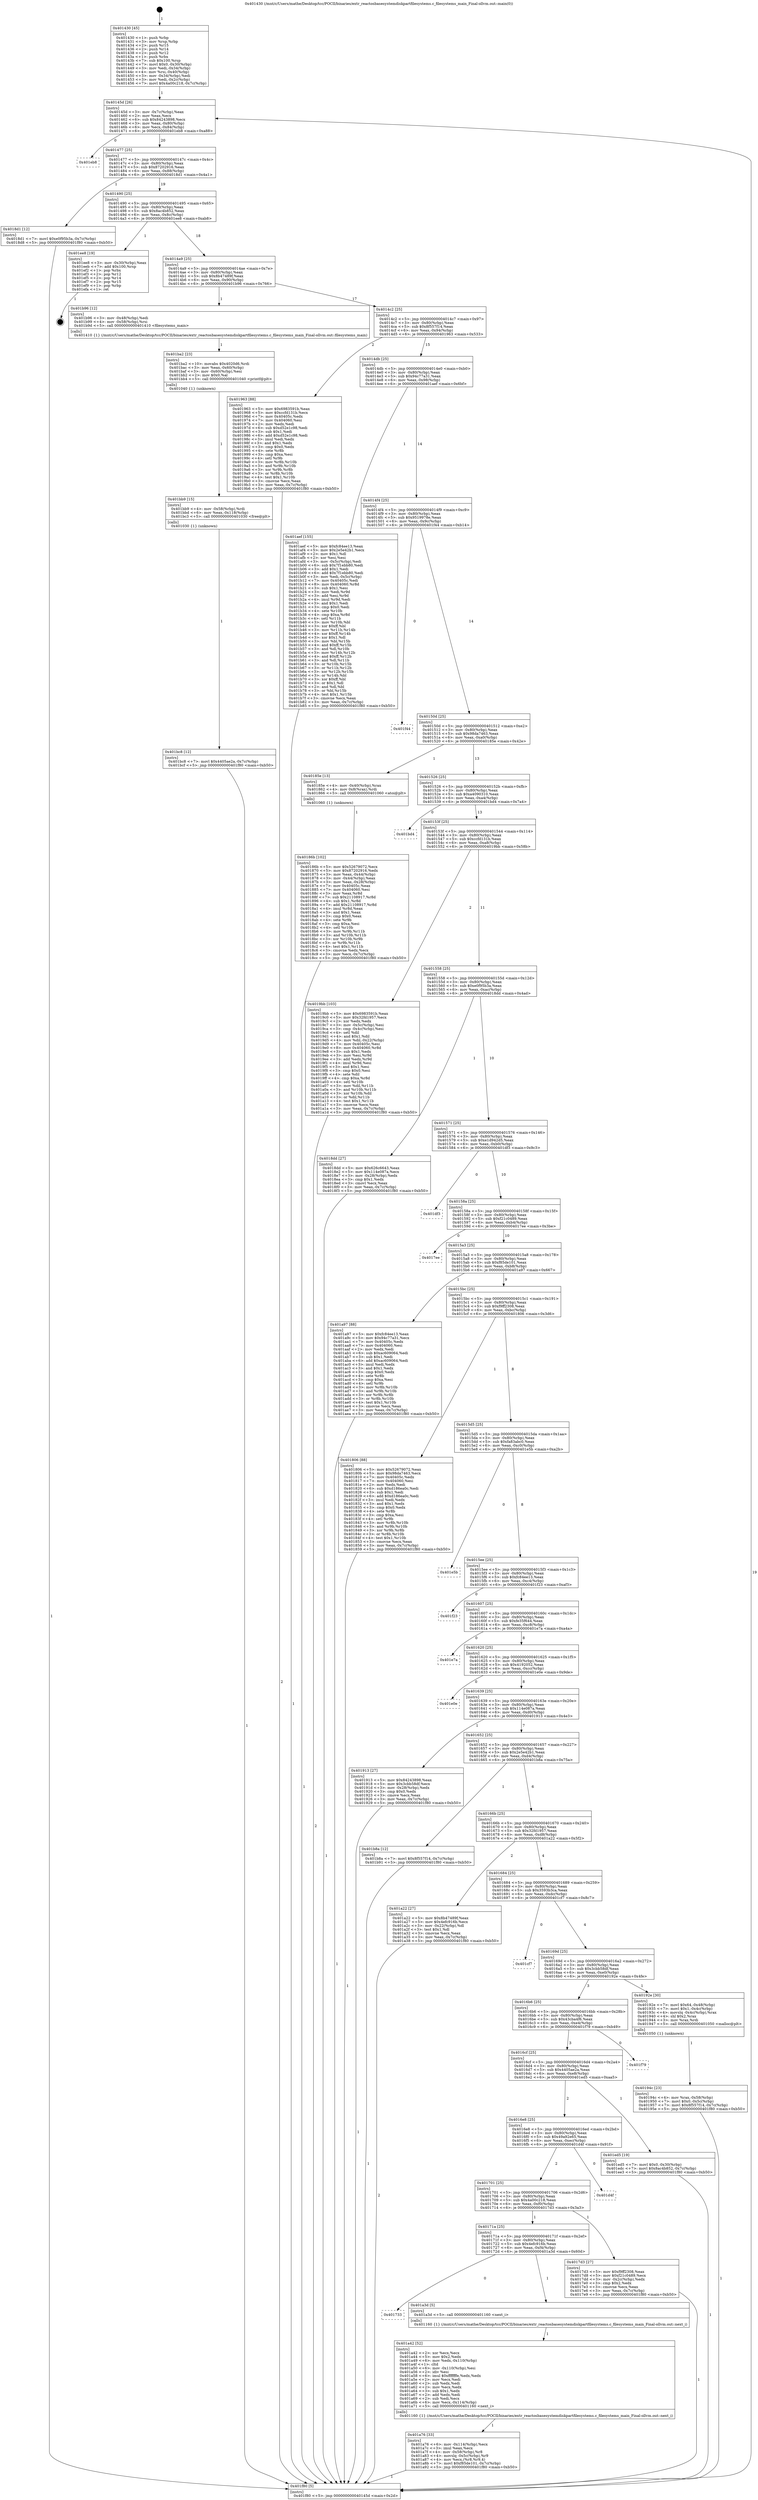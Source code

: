 digraph "0x401430" {
  label = "0x401430 (/mnt/c/Users/mathe/Desktop/tcc/POCII/binaries/extr_reactosbasesystemdiskpartfilesystems.c_filesystems_main_Final-ollvm.out::main(0))"
  labelloc = "t"
  node[shape=record]

  Entry [label="",width=0.3,height=0.3,shape=circle,fillcolor=black,style=filled]
  "0x40145d" [label="{
     0x40145d [26]\l
     | [instrs]\l
     &nbsp;&nbsp;0x40145d \<+3\>: mov -0x7c(%rbp),%eax\l
     &nbsp;&nbsp;0x401460 \<+2\>: mov %eax,%ecx\l
     &nbsp;&nbsp;0x401462 \<+6\>: sub $0x84243898,%ecx\l
     &nbsp;&nbsp;0x401468 \<+3\>: mov %eax,-0x80(%rbp)\l
     &nbsp;&nbsp;0x40146b \<+6\>: mov %ecx,-0x84(%rbp)\l
     &nbsp;&nbsp;0x401471 \<+6\>: je 0000000000401eb8 \<main+0xa88\>\l
  }"]
  "0x401eb8" [label="{
     0x401eb8\l
  }", style=dashed]
  "0x401477" [label="{
     0x401477 [25]\l
     | [instrs]\l
     &nbsp;&nbsp;0x401477 \<+5\>: jmp 000000000040147c \<main+0x4c\>\l
     &nbsp;&nbsp;0x40147c \<+3\>: mov -0x80(%rbp),%eax\l
     &nbsp;&nbsp;0x40147f \<+5\>: sub $0x87202916,%eax\l
     &nbsp;&nbsp;0x401484 \<+6\>: mov %eax,-0x88(%rbp)\l
     &nbsp;&nbsp;0x40148a \<+6\>: je 00000000004018d1 \<main+0x4a1\>\l
  }"]
  Exit [label="",width=0.3,height=0.3,shape=circle,fillcolor=black,style=filled,peripheries=2]
  "0x4018d1" [label="{
     0x4018d1 [12]\l
     | [instrs]\l
     &nbsp;&nbsp;0x4018d1 \<+7\>: movl $0xe0f95b3a,-0x7c(%rbp)\l
     &nbsp;&nbsp;0x4018d8 \<+5\>: jmp 0000000000401f80 \<main+0xb50\>\l
  }"]
  "0x401490" [label="{
     0x401490 [25]\l
     | [instrs]\l
     &nbsp;&nbsp;0x401490 \<+5\>: jmp 0000000000401495 \<main+0x65\>\l
     &nbsp;&nbsp;0x401495 \<+3\>: mov -0x80(%rbp),%eax\l
     &nbsp;&nbsp;0x401498 \<+5\>: sub $0x8ac4b852,%eax\l
     &nbsp;&nbsp;0x40149d \<+6\>: mov %eax,-0x8c(%rbp)\l
     &nbsp;&nbsp;0x4014a3 \<+6\>: je 0000000000401ee8 \<main+0xab8\>\l
  }"]
  "0x401bc8" [label="{
     0x401bc8 [12]\l
     | [instrs]\l
     &nbsp;&nbsp;0x401bc8 \<+7\>: movl $0x4405ae2a,-0x7c(%rbp)\l
     &nbsp;&nbsp;0x401bcf \<+5\>: jmp 0000000000401f80 \<main+0xb50\>\l
  }"]
  "0x401ee8" [label="{
     0x401ee8 [19]\l
     | [instrs]\l
     &nbsp;&nbsp;0x401ee8 \<+3\>: mov -0x30(%rbp),%eax\l
     &nbsp;&nbsp;0x401eeb \<+7\>: add $0x100,%rsp\l
     &nbsp;&nbsp;0x401ef2 \<+1\>: pop %rbx\l
     &nbsp;&nbsp;0x401ef3 \<+2\>: pop %r12\l
     &nbsp;&nbsp;0x401ef5 \<+2\>: pop %r14\l
     &nbsp;&nbsp;0x401ef7 \<+2\>: pop %r15\l
     &nbsp;&nbsp;0x401ef9 \<+1\>: pop %rbp\l
     &nbsp;&nbsp;0x401efa \<+1\>: ret\l
  }"]
  "0x4014a9" [label="{
     0x4014a9 [25]\l
     | [instrs]\l
     &nbsp;&nbsp;0x4014a9 \<+5\>: jmp 00000000004014ae \<main+0x7e\>\l
     &nbsp;&nbsp;0x4014ae \<+3\>: mov -0x80(%rbp),%eax\l
     &nbsp;&nbsp;0x4014b1 \<+5\>: sub $0x8b47489f,%eax\l
     &nbsp;&nbsp;0x4014b6 \<+6\>: mov %eax,-0x90(%rbp)\l
     &nbsp;&nbsp;0x4014bc \<+6\>: je 0000000000401b96 \<main+0x766\>\l
  }"]
  "0x401bb9" [label="{
     0x401bb9 [15]\l
     | [instrs]\l
     &nbsp;&nbsp;0x401bb9 \<+4\>: mov -0x58(%rbp),%rdi\l
     &nbsp;&nbsp;0x401bbd \<+6\>: mov %eax,-0x118(%rbp)\l
     &nbsp;&nbsp;0x401bc3 \<+5\>: call 0000000000401030 \<free@plt\>\l
     | [calls]\l
     &nbsp;&nbsp;0x401030 \{1\} (unknown)\l
  }"]
  "0x401b96" [label="{
     0x401b96 [12]\l
     | [instrs]\l
     &nbsp;&nbsp;0x401b96 \<+3\>: mov -0x48(%rbp),%edi\l
     &nbsp;&nbsp;0x401b99 \<+4\>: mov -0x58(%rbp),%rsi\l
     &nbsp;&nbsp;0x401b9d \<+5\>: call 0000000000401410 \<filesystems_main\>\l
     | [calls]\l
     &nbsp;&nbsp;0x401410 \{1\} (/mnt/c/Users/mathe/Desktop/tcc/POCII/binaries/extr_reactosbasesystemdiskpartfilesystems.c_filesystems_main_Final-ollvm.out::filesystems_main)\l
  }"]
  "0x4014c2" [label="{
     0x4014c2 [25]\l
     | [instrs]\l
     &nbsp;&nbsp;0x4014c2 \<+5\>: jmp 00000000004014c7 \<main+0x97\>\l
     &nbsp;&nbsp;0x4014c7 \<+3\>: mov -0x80(%rbp),%eax\l
     &nbsp;&nbsp;0x4014ca \<+5\>: sub $0x8f557f14,%eax\l
     &nbsp;&nbsp;0x4014cf \<+6\>: mov %eax,-0x94(%rbp)\l
     &nbsp;&nbsp;0x4014d5 \<+6\>: je 0000000000401963 \<main+0x533\>\l
  }"]
  "0x401ba2" [label="{
     0x401ba2 [23]\l
     | [instrs]\l
     &nbsp;&nbsp;0x401ba2 \<+10\>: movabs $0x4020d6,%rdi\l
     &nbsp;&nbsp;0x401bac \<+3\>: mov %eax,-0x60(%rbp)\l
     &nbsp;&nbsp;0x401baf \<+3\>: mov -0x60(%rbp),%esi\l
     &nbsp;&nbsp;0x401bb2 \<+2\>: mov $0x0,%al\l
     &nbsp;&nbsp;0x401bb4 \<+5\>: call 0000000000401040 \<printf@plt\>\l
     | [calls]\l
     &nbsp;&nbsp;0x401040 \{1\} (unknown)\l
  }"]
  "0x401963" [label="{
     0x401963 [88]\l
     | [instrs]\l
     &nbsp;&nbsp;0x401963 \<+5\>: mov $0x6983591b,%eax\l
     &nbsp;&nbsp;0x401968 \<+5\>: mov $0xccfd131b,%ecx\l
     &nbsp;&nbsp;0x40196d \<+7\>: mov 0x40405c,%edx\l
     &nbsp;&nbsp;0x401974 \<+7\>: mov 0x404060,%esi\l
     &nbsp;&nbsp;0x40197b \<+2\>: mov %edx,%edi\l
     &nbsp;&nbsp;0x40197d \<+6\>: sub $0xd52e1c98,%edi\l
     &nbsp;&nbsp;0x401983 \<+3\>: sub $0x1,%edi\l
     &nbsp;&nbsp;0x401986 \<+6\>: add $0xd52e1c98,%edi\l
     &nbsp;&nbsp;0x40198c \<+3\>: imul %edi,%edx\l
     &nbsp;&nbsp;0x40198f \<+3\>: and $0x1,%edx\l
     &nbsp;&nbsp;0x401992 \<+3\>: cmp $0x0,%edx\l
     &nbsp;&nbsp;0x401995 \<+4\>: sete %r8b\l
     &nbsp;&nbsp;0x401999 \<+3\>: cmp $0xa,%esi\l
     &nbsp;&nbsp;0x40199c \<+4\>: setl %r9b\l
     &nbsp;&nbsp;0x4019a0 \<+3\>: mov %r8b,%r10b\l
     &nbsp;&nbsp;0x4019a3 \<+3\>: and %r9b,%r10b\l
     &nbsp;&nbsp;0x4019a6 \<+3\>: xor %r9b,%r8b\l
     &nbsp;&nbsp;0x4019a9 \<+3\>: or %r8b,%r10b\l
     &nbsp;&nbsp;0x4019ac \<+4\>: test $0x1,%r10b\l
     &nbsp;&nbsp;0x4019b0 \<+3\>: cmovne %ecx,%eax\l
     &nbsp;&nbsp;0x4019b3 \<+3\>: mov %eax,-0x7c(%rbp)\l
     &nbsp;&nbsp;0x4019b6 \<+5\>: jmp 0000000000401f80 \<main+0xb50\>\l
  }"]
  "0x4014db" [label="{
     0x4014db [25]\l
     | [instrs]\l
     &nbsp;&nbsp;0x4014db \<+5\>: jmp 00000000004014e0 \<main+0xb0\>\l
     &nbsp;&nbsp;0x4014e0 \<+3\>: mov -0x80(%rbp),%eax\l
     &nbsp;&nbsp;0x4014e3 \<+5\>: sub $0x94c77a31,%eax\l
     &nbsp;&nbsp;0x4014e8 \<+6\>: mov %eax,-0x98(%rbp)\l
     &nbsp;&nbsp;0x4014ee \<+6\>: je 0000000000401aef \<main+0x6bf\>\l
  }"]
  "0x401a76" [label="{
     0x401a76 [33]\l
     | [instrs]\l
     &nbsp;&nbsp;0x401a76 \<+6\>: mov -0x114(%rbp),%ecx\l
     &nbsp;&nbsp;0x401a7c \<+3\>: imul %eax,%ecx\l
     &nbsp;&nbsp;0x401a7f \<+4\>: mov -0x58(%rbp),%r8\l
     &nbsp;&nbsp;0x401a83 \<+4\>: movslq -0x5c(%rbp),%r9\l
     &nbsp;&nbsp;0x401a87 \<+4\>: mov %ecx,(%r8,%r9,4)\l
     &nbsp;&nbsp;0x401a8b \<+7\>: movl $0xf85de101,-0x7c(%rbp)\l
     &nbsp;&nbsp;0x401a92 \<+5\>: jmp 0000000000401f80 \<main+0xb50\>\l
  }"]
  "0x401aef" [label="{
     0x401aef [155]\l
     | [instrs]\l
     &nbsp;&nbsp;0x401aef \<+5\>: mov $0xfc84ee13,%eax\l
     &nbsp;&nbsp;0x401af4 \<+5\>: mov $0x2e5e42b1,%ecx\l
     &nbsp;&nbsp;0x401af9 \<+2\>: mov $0x1,%dl\l
     &nbsp;&nbsp;0x401afb \<+2\>: xor %esi,%esi\l
     &nbsp;&nbsp;0x401afd \<+3\>: mov -0x5c(%rbp),%edi\l
     &nbsp;&nbsp;0x401b00 \<+6\>: sub $0x7f1ebb80,%edi\l
     &nbsp;&nbsp;0x401b06 \<+3\>: add $0x1,%edi\l
     &nbsp;&nbsp;0x401b09 \<+6\>: add $0x7f1ebb80,%edi\l
     &nbsp;&nbsp;0x401b0f \<+3\>: mov %edi,-0x5c(%rbp)\l
     &nbsp;&nbsp;0x401b12 \<+7\>: mov 0x40405c,%edi\l
     &nbsp;&nbsp;0x401b19 \<+8\>: mov 0x404060,%r8d\l
     &nbsp;&nbsp;0x401b21 \<+3\>: sub $0x1,%esi\l
     &nbsp;&nbsp;0x401b24 \<+3\>: mov %edi,%r9d\l
     &nbsp;&nbsp;0x401b27 \<+3\>: add %esi,%r9d\l
     &nbsp;&nbsp;0x401b2a \<+4\>: imul %r9d,%edi\l
     &nbsp;&nbsp;0x401b2e \<+3\>: and $0x1,%edi\l
     &nbsp;&nbsp;0x401b31 \<+3\>: cmp $0x0,%edi\l
     &nbsp;&nbsp;0x401b34 \<+4\>: sete %r10b\l
     &nbsp;&nbsp;0x401b38 \<+4\>: cmp $0xa,%r8d\l
     &nbsp;&nbsp;0x401b3c \<+4\>: setl %r11b\l
     &nbsp;&nbsp;0x401b40 \<+3\>: mov %r10b,%bl\l
     &nbsp;&nbsp;0x401b43 \<+3\>: xor $0xff,%bl\l
     &nbsp;&nbsp;0x401b46 \<+3\>: mov %r11b,%r14b\l
     &nbsp;&nbsp;0x401b49 \<+4\>: xor $0xff,%r14b\l
     &nbsp;&nbsp;0x401b4d \<+3\>: xor $0x1,%dl\l
     &nbsp;&nbsp;0x401b50 \<+3\>: mov %bl,%r15b\l
     &nbsp;&nbsp;0x401b53 \<+4\>: and $0xff,%r15b\l
     &nbsp;&nbsp;0x401b57 \<+3\>: and %dl,%r10b\l
     &nbsp;&nbsp;0x401b5a \<+3\>: mov %r14b,%r12b\l
     &nbsp;&nbsp;0x401b5d \<+4\>: and $0xff,%r12b\l
     &nbsp;&nbsp;0x401b61 \<+3\>: and %dl,%r11b\l
     &nbsp;&nbsp;0x401b64 \<+3\>: or %r10b,%r15b\l
     &nbsp;&nbsp;0x401b67 \<+3\>: or %r11b,%r12b\l
     &nbsp;&nbsp;0x401b6a \<+3\>: xor %r12b,%r15b\l
     &nbsp;&nbsp;0x401b6d \<+3\>: or %r14b,%bl\l
     &nbsp;&nbsp;0x401b70 \<+3\>: xor $0xff,%bl\l
     &nbsp;&nbsp;0x401b73 \<+3\>: or $0x1,%dl\l
     &nbsp;&nbsp;0x401b76 \<+2\>: and %dl,%bl\l
     &nbsp;&nbsp;0x401b78 \<+3\>: or %bl,%r15b\l
     &nbsp;&nbsp;0x401b7b \<+4\>: test $0x1,%r15b\l
     &nbsp;&nbsp;0x401b7f \<+3\>: cmovne %ecx,%eax\l
     &nbsp;&nbsp;0x401b82 \<+3\>: mov %eax,-0x7c(%rbp)\l
     &nbsp;&nbsp;0x401b85 \<+5\>: jmp 0000000000401f80 \<main+0xb50\>\l
  }"]
  "0x4014f4" [label="{
     0x4014f4 [25]\l
     | [instrs]\l
     &nbsp;&nbsp;0x4014f4 \<+5\>: jmp 00000000004014f9 \<main+0xc9\>\l
     &nbsp;&nbsp;0x4014f9 \<+3\>: mov -0x80(%rbp),%eax\l
     &nbsp;&nbsp;0x4014fc \<+5\>: sub $0x9519978e,%eax\l
     &nbsp;&nbsp;0x401501 \<+6\>: mov %eax,-0x9c(%rbp)\l
     &nbsp;&nbsp;0x401507 \<+6\>: je 0000000000401f44 \<main+0xb14\>\l
  }"]
  "0x401a42" [label="{
     0x401a42 [52]\l
     | [instrs]\l
     &nbsp;&nbsp;0x401a42 \<+2\>: xor %ecx,%ecx\l
     &nbsp;&nbsp;0x401a44 \<+5\>: mov $0x2,%edx\l
     &nbsp;&nbsp;0x401a49 \<+6\>: mov %edx,-0x110(%rbp)\l
     &nbsp;&nbsp;0x401a4f \<+1\>: cltd\l
     &nbsp;&nbsp;0x401a50 \<+6\>: mov -0x110(%rbp),%esi\l
     &nbsp;&nbsp;0x401a56 \<+2\>: idiv %esi\l
     &nbsp;&nbsp;0x401a58 \<+6\>: imul $0xfffffffe,%edx,%edx\l
     &nbsp;&nbsp;0x401a5e \<+2\>: mov %ecx,%edi\l
     &nbsp;&nbsp;0x401a60 \<+2\>: sub %edx,%edi\l
     &nbsp;&nbsp;0x401a62 \<+2\>: mov %ecx,%edx\l
     &nbsp;&nbsp;0x401a64 \<+3\>: sub $0x1,%edx\l
     &nbsp;&nbsp;0x401a67 \<+2\>: add %edx,%edi\l
     &nbsp;&nbsp;0x401a69 \<+2\>: sub %edi,%ecx\l
     &nbsp;&nbsp;0x401a6b \<+6\>: mov %ecx,-0x114(%rbp)\l
     &nbsp;&nbsp;0x401a71 \<+5\>: call 0000000000401160 \<next_i\>\l
     | [calls]\l
     &nbsp;&nbsp;0x401160 \{1\} (/mnt/c/Users/mathe/Desktop/tcc/POCII/binaries/extr_reactosbasesystemdiskpartfilesystems.c_filesystems_main_Final-ollvm.out::next_i)\l
  }"]
  "0x401f44" [label="{
     0x401f44\l
  }", style=dashed]
  "0x40150d" [label="{
     0x40150d [25]\l
     | [instrs]\l
     &nbsp;&nbsp;0x40150d \<+5\>: jmp 0000000000401512 \<main+0xe2\>\l
     &nbsp;&nbsp;0x401512 \<+3\>: mov -0x80(%rbp),%eax\l
     &nbsp;&nbsp;0x401515 \<+5\>: sub $0x98da7463,%eax\l
     &nbsp;&nbsp;0x40151a \<+6\>: mov %eax,-0xa0(%rbp)\l
     &nbsp;&nbsp;0x401520 \<+6\>: je 000000000040185e \<main+0x42e\>\l
  }"]
  "0x401733" [label="{
     0x401733\l
  }", style=dashed]
  "0x40185e" [label="{
     0x40185e [13]\l
     | [instrs]\l
     &nbsp;&nbsp;0x40185e \<+4\>: mov -0x40(%rbp),%rax\l
     &nbsp;&nbsp;0x401862 \<+4\>: mov 0x8(%rax),%rdi\l
     &nbsp;&nbsp;0x401866 \<+5\>: call 0000000000401060 \<atoi@plt\>\l
     | [calls]\l
     &nbsp;&nbsp;0x401060 \{1\} (unknown)\l
  }"]
  "0x401526" [label="{
     0x401526 [25]\l
     | [instrs]\l
     &nbsp;&nbsp;0x401526 \<+5\>: jmp 000000000040152b \<main+0xfb\>\l
     &nbsp;&nbsp;0x40152b \<+3\>: mov -0x80(%rbp),%eax\l
     &nbsp;&nbsp;0x40152e \<+5\>: sub $0xa4090310,%eax\l
     &nbsp;&nbsp;0x401533 \<+6\>: mov %eax,-0xa4(%rbp)\l
     &nbsp;&nbsp;0x401539 \<+6\>: je 0000000000401bd4 \<main+0x7a4\>\l
  }"]
  "0x401a3d" [label="{
     0x401a3d [5]\l
     | [instrs]\l
     &nbsp;&nbsp;0x401a3d \<+5\>: call 0000000000401160 \<next_i\>\l
     | [calls]\l
     &nbsp;&nbsp;0x401160 \{1\} (/mnt/c/Users/mathe/Desktop/tcc/POCII/binaries/extr_reactosbasesystemdiskpartfilesystems.c_filesystems_main_Final-ollvm.out::next_i)\l
  }"]
  "0x401bd4" [label="{
     0x401bd4\l
  }", style=dashed]
  "0x40153f" [label="{
     0x40153f [25]\l
     | [instrs]\l
     &nbsp;&nbsp;0x40153f \<+5\>: jmp 0000000000401544 \<main+0x114\>\l
     &nbsp;&nbsp;0x401544 \<+3\>: mov -0x80(%rbp),%eax\l
     &nbsp;&nbsp;0x401547 \<+5\>: sub $0xccfd131b,%eax\l
     &nbsp;&nbsp;0x40154c \<+6\>: mov %eax,-0xa8(%rbp)\l
     &nbsp;&nbsp;0x401552 \<+6\>: je 00000000004019bb \<main+0x58b\>\l
  }"]
  "0x40194c" [label="{
     0x40194c [23]\l
     | [instrs]\l
     &nbsp;&nbsp;0x40194c \<+4\>: mov %rax,-0x58(%rbp)\l
     &nbsp;&nbsp;0x401950 \<+7\>: movl $0x0,-0x5c(%rbp)\l
     &nbsp;&nbsp;0x401957 \<+7\>: movl $0x8f557f14,-0x7c(%rbp)\l
     &nbsp;&nbsp;0x40195e \<+5\>: jmp 0000000000401f80 \<main+0xb50\>\l
  }"]
  "0x4019bb" [label="{
     0x4019bb [103]\l
     | [instrs]\l
     &nbsp;&nbsp;0x4019bb \<+5\>: mov $0x6983591b,%eax\l
     &nbsp;&nbsp;0x4019c0 \<+5\>: mov $0x32fd1957,%ecx\l
     &nbsp;&nbsp;0x4019c5 \<+2\>: xor %edx,%edx\l
     &nbsp;&nbsp;0x4019c7 \<+3\>: mov -0x5c(%rbp),%esi\l
     &nbsp;&nbsp;0x4019ca \<+3\>: cmp -0x4c(%rbp),%esi\l
     &nbsp;&nbsp;0x4019cd \<+4\>: setl %dil\l
     &nbsp;&nbsp;0x4019d1 \<+4\>: and $0x1,%dil\l
     &nbsp;&nbsp;0x4019d5 \<+4\>: mov %dil,-0x22(%rbp)\l
     &nbsp;&nbsp;0x4019d9 \<+7\>: mov 0x40405c,%esi\l
     &nbsp;&nbsp;0x4019e0 \<+8\>: mov 0x404060,%r8d\l
     &nbsp;&nbsp;0x4019e8 \<+3\>: sub $0x1,%edx\l
     &nbsp;&nbsp;0x4019eb \<+3\>: mov %esi,%r9d\l
     &nbsp;&nbsp;0x4019ee \<+3\>: add %edx,%r9d\l
     &nbsp;&nbsp;0x4019f1 \<+4\>: imul %r9d,%esi\l
     &nbsp;&nbsp;0x4019f5 \<+3\>: and $0x1,%esi\l
     &nbsp;&nbsp;0x4019f8 \<+3\>: cmp $0x0,%esi\l
     &nbsp;&nbsp;0x4019fb \<+4\>: sete %dil\l
     &nbsp;&nbsp;0x4019ff \<+4\>: cmp $0xa,%r8d\l
     &nbsp;&nbsp;0x401a03 \<+4\>: setl %r10b\l
     &nbsp;&nbsp;0x401a07 \<+3\>: mov %dil,%r11b\l
     &nbsp;&nbsp;0x401a0a \<+3\>: and %r10b,%r11b\l
     &nbsp;&nbsp;0x401a0d \<+3\>: xor %r10b,%dil\l
     &nbsp;&nbsp;0x401a10 \<+3\>: or %dil,%r11b\l
     &nbsp;&nbsp;0x401a13 \<+4\>: test $0x1,%r11b\l
     &nbsp;&nbsp;0x401a17 \<+3\>: cmovne %ecx,%eax\l
     &nbsp;&nbsp;0x401a1a \<+3\>: mov %eax,-0x7c(%rbp)\l
     &nbsp;&nbsp;0x401a1d \<+5\>: jmp 0000000000401f80 \<main+0xb50\>\l
  }"]
  "0x401558" [label="{
     0x401558 [25]\l
     | [instrs]\l
     &nbsp;&nbsp;0x401558 \<+5\>: jmp 000000000040155d \<main+0x12d\>\l
     &nbsp;&nbsp;0x40155d \<+3\>: mov -0x80(%rbp),%eax\l
     &nbsp;&nbsp;0x401560 \<+5\>: sub $0xe0f95b3a,%eax\l
     &nbsp;&nbsp;0x401565 \<+6\>: mov %eax,-0xac(%rbp)\l
     &nbsp;&nbsp;0x40156b \<+6\>: je 00000000004018dd \<main+0x4ad\>\l
  }"]
  "0x40186b" [label="{
     0x40186b [102]\l
     | [instrs]\l
     &nbsp;&nbsp;0x40186b \<+5\>: mov $0x52679072,%ecx\l
     &nbsp;&nbsp;0x401870 \<+5\>: mov $0x87202916,%edx\l
     &nbsp;&nbsp;0x401875 \<+3\>: mov %eax,-0x44(%rbp)\l
     &nbsp;&nbsp;0x401878 \<+3\>: mov -0x44(%rbp),%eax\l
     &nbsp;&nbsp;0x40187b \<+3\>: mov %eax,-0x28(%rbp)\l
     &nbsp;&nbsp;0x40187e \<+7\>: mov 0x40405c,%eax\l
     &nbsp;&nbsp;0x401885 \<+7\>: mov 0x404060,%esi\l
     &nbsp;&nbsp;0x40188c \<+3\>: mov %eax,%r8d\l
     &nbsp;&nbsp;0x40188f \<+7\>: sub $0x21108917,%r8d\l
     &nbsp;&nbsp;0x401896 \<+4\>: sub $0x1,%r8d\l
     &nbsp;&nbsp;0x40189a \<+7\>: add $0x21108917,%r8d\l
     &nbsp;&nbsp;0x4018a1 \<+4\>: imul %r8d,%eax\l
     &nbsp;&nbsp;0x4018a5 \<+3\>: and $0x1,%eax\l
     &nbsp;&nbsp;0x4018a8 \<+3\>: cmp $0x0,%eax\l
     &nbsp;&nbsp;0x4018ab \<+4\>: sete %r9b\l
     &nbsp;&nbsp;0x4018af \<+3\>: cmp $0xa,%esi\l
     &nbsp;&nbsp;0x4018b2 \<+4\>: setl %r10b\l
     &nbsp;&nbsp;0x4018b6 \<+3\>: mov %r9b,%r11b\l
     &nbsp;&nbsp;0x4018b9 \<+3\>: and %r10b,%r11b\l
     &nbsp;&nbsp;0x4018bc \<+3\>: xor %r10b,%r9b\l
     &nbsp;&nbsp;0x4018bf \<+3\>: or %r9b,%r11b\l
     &nbsp;&nbsp;0x4018c2 \<+4\>: test $0x1,%r11b\l
     &nbsp;&nbsp;0x4018c6 \<+3\>: cmovne %edx,%ecx\l
     &nbsp;&nbsp;0x4018c9 \<+3\>: mov %ecx,-0x7c(%rbp)\l
     &nbsp;&nbsp;0x4018cc \<+5\>: jmp 0000000000401f80 \<main+0xb50\>\l
  }"]
  "0x4018dd" [label="{
     0x4018dd [27]\l
     | [instrs]\l
     &nbsp;&nbsp;0x4018dd \<+5\>: mov $0x626c6643,%eax\l
     &nbsp;&nbsp;0x4018e2 \<+5\>: mov $0x114e087a,%ecx\l
     &nbsp;&nbsp;0x4018e7 \<+3\>: mov -0x28(%rbp),%edx\l
     &nbsp;&nbsp;0x4018ea \<+3\>: cmp $0x1,%edx\l
     &nbsp;&nbsp;0x4018ed \<+3\>: cmovl %ecx,%eax\l
     &nbsp;&nbsp;0x4018f0 \<+3\>: mov %eax,-0x7c(%rbp)\l
     &nbsp;&nbsp;0x4018f3 \<+5\>: jmp 0000000000401f80 \<main+0xb50\>\l
  }"]
  "0x401571" [label="{
     0x401571 [25]\l
     | [instrs]\l
     &nbsp;&nbsp;0x401571 \<+5\>: jmp 0000000000401576 \<main+0x146\>\l
     &nbsp;&nbsp;0x401576 \<+3\>: mov -0x80(%rbp),%eax\l
     &nbsp;&nbsp;0x401579 \<+5\>: sub $0xe1d942d5,%eax\l
     &nbsp;&nbsp;0x40157e \<+6\>: mov %eax,-0xb0(%rbp)\l
     &nbsp;&nbsp;0x401584 \<+6\>: je 0000000000401df3 \<main+0x9c3\>\l
  }"]
  "0x401430" [label="{
     0x401430 [45]\l
     | [instrs]\l
     &nbsp;&nbsp;0x401430 \<+1\>: push %rbp\l
     &nbsp;&nbsp;0x401431 \<+3\>: mov %rsp,%rbp\l
     &nbsp;&nbsp;0x401434 \<+2\>: push %r15\l
     &nbsp;&nbsp;0x401436 \<+2\>: push %r14\l
     &nbsp;&nbsp;0x401438 \<+2\>: push %r12\l
     &nbsp;&nbsp;0x40143a \<+1\>: push %rbx\l
     &nbsp;&nbsp;0x40143b \<+7\>: sub $0x100,%rsp\l
     &nbsp;&nbsp;0x401442 \<+7\>: movl $0x0,-0x30(%rbp)\l
     &nbsp;&nbsp;0x401449 \<+3\>: mov %edi,-0x34(%rbp)\l
     &nbsp;&nbsp;0x40144c \<+4\>: mov %rsi,-0x40(%rbp)\l
     &nbsp;&nbsp;0x401450 \<+3\>: mov -0x34(%rbp),%edi\l
     &nbsp;&nbsp;0x401453 \<+3\>: mov %edi,-0x2c(%rbp)\l
     &nbsp;&nbsp;0x401456 \<+7\>: movl $0x4a00c218,-0x7c(%rbp)\l
  }"]
  "0x401df3" [label="{
     0x401df3\l
  }", style=dashed]
  "0x40158a" [label="{
     0x40158a [25]\l
     | [instrs]\l
     &nbsp;&nbsp;0x40158a \<+5\>: jmp 000000000040158f \<main+0x15f\>\l
     &nbsp;&nbsp;0x40158f \<+3\>: mov -0x80(%rbp),%eax\l
     &nbsp;&nbsp;0x401592 \<+5\>: sub $0xf21c0489,%eax\l
     &nbsp;&nbsp;0x401597 \<+6\>: mov %eax,-0xb4(%rbp)\l
     &nbsp;&nbsp;0x40159d \<+6\>: je 00000000004017ee \<main+0x3be\>\l
  }"]
  "0x401f80" [label="{
     0x401f80 [5]\l
     | [instrs]\l
     &nbsp;&nbsp;0x401f80 \<+5\>: jmp 000000000040145d \<main+0x2d\>\l
  }"]
  "0x4017ee" [label="{
     0x4017ee\l
  }", style=dashed]
  "0x4015a3" [label="{
     0x4015a3 [25]\l
     | [instrs]\l
     &nbsp;&nbsp;0x4015a3 \<+5\>: jmp 00000000004015a8 \<main+0x178\>\l
     &nbsp;&nbsp;0x4015a8 \<+3\>: mov -0x80(%rbp),%eax\l
     &nbsp;&nbsp;0x4015ab \<+5\>: sub $0xf85de101,%eax\l
     &nbsp;&nbsp;0x4015b0 \<+6\>: mov %eax,-0xb8(%rbp)\l
     &nbsp;&nbsp;0x4015b6 \<+6\>: je 0000000000401a97 \<main+0x667\>\l
  }"]
  "0x40171a" [label="{
     0x40171a [25]\l
     | [instrs]\l
     &nbsp;&nbsp;0x40171a \<+5\>: jmp 000000000040171f \<main+0x2ef\>\l
     &nbsp;&nbsp;0x40171f \<+3\>: mov -0x80(%rbp),%eax\l
     &nbsp;&nbsp;0x401722 \<+5\>: sub $0x4efc916b,%eax\l
     &nbsp;&nbsp;0x401727 \<+6\>: mov %eax,-0xf4(%rbp)\l
     &nbsp;&nbsp;0x40172d \<+6\>: je 0000000000401a3d \<main+0x60d\>\l
  }"]
  "0x401a97" [label="{
     0x401a97 [88]\l
     | [instrs]\l
     &nbsp;&nbsp;0x401a97 \<+5\>: mov $0xfc84ee13,%eax\l
     &nbsp;&nbsp;0x401a9c \<+5\>: mov $0x94c77a31,%ecx\l
     &nbsp;&nbsp;0x401aa1 \<+7\>: mov 0x40405c,%edx\l
     &nbsp;&nbsp;0x401aa8 \<+7\>: mov 0x404060,%esi\l
     &nbsp;&nbsp;0x401aaf \<+2\>: mov %edx,%edi\l
     &nbsp;&nbsp;0x401ab1 \<+6\>: sub $0xac609064,%edi\l
     &nbsp;&nbsp;0x401ab7 \<+3\>: sub $0x1,%edi\l
     &nbsp;&nbsp;0x401aba \<+6\>: add $0xac609064,%edi\l
     &nbsp;&nbsp;0x401ac0 \<+3\>: imul %edi,%edx\l
     &nbsp;&nbsp;0x401ac3 \<+3\>: and $0x1,%edx\l
     &nbsp;&nbsp;0x401ac6 \<+3\>: cmp $0x0,%edx\l
     &nbsp;&nbsp;0x401ac9 \<+4\>: sete %r8b\l
     &nbsp;&nbsp;0x401acd \<+3\>: cmp $0xa,%esi\l
     &nbsp;&nbsp;0x401ad0 \<+4\>: setl %r9b\l
     &nbsp;&nbsp;0x401ad4 \<+3\>: mov %r8b,%r10b\l
     &nbsp;&nbsp;0x401ad7 \<+3\>: and %r9b,%r10b\l
     &nbsp;&nbsp;0x401ada \<+3\>: xor %r9b,%r8b\l
     &nbsp;&nbsp;0x401add \<+3\>: or %r8b,%r10b\l
     &nbsp;&nbsp;0x401ae0 \<+4\>: test $0x1,%r10b\l
     &nbsp;&nbsp;0x401ae4 \<+3\>: cmovne %ecx,%eax\l
     &nbsp;&nbsp;0x401ae7 \<+3\>: mov %eax,-0x7c(%rbp)\l
     &nbsp;&nbsp;0x401aea \<+5\>: jmp 0000000000401f80 \<main+0xb50\>\l
  }"]
  "0x4015bc" [label="{
     0x4015bc [25]\l
     | [instrs]\l
     &nbsp;&nbsp;0x4015bc \<+5\>: jmp 00000000004015c1 \<main+0x191\>\l
     &nbsp;&nbsp;0x4015c1 \<+3\>: mov -0x80(%rbp),%eax\l
     &nbsp;&nbsp;0x4015c4 \<+5\>: sub $0xf9ff2308,%eax\l
     &nbsp;&nbsp;0x4015c9 \<+6\>: mov %eax,-0xbc(%rbp)\l
     &nbsp;&nbsp;0x4015cf \<+6\>: je 0000000000401806 \<main+0x3d6\>\l
  }"]
  "0x4017d3" [label="{
     0x4017d3 [27]\l
     | [instrs]\l
     &nbsp;&nbsp;0x4017d3 \<+5\>: mov $0xf9ff2308,%eax\l
     &nbsp;&nbsp;0x4017d8 \<+5\>: mov $0xf21c0489,%ecx\l
     &nbsp;&nbsp;0x4017dd \<+3\>: mov -0x2c(%rbp),%edx\l
     &nbsp;&nbsp;0x4017e0 \<+3\>: cmp $0x2,%edx\l
     &nbsp;&nbsp;0x4017e3 \<+3\>: cmovne %ecx,%eax\l
     &nbsp;&nbsp;0x4017e6 \<+3\>: mov %eax,-0x7c(%rbp)\l
     &nbsp;&nbsp;0x4017e9 \<+5\>: jmp 0000000000401f80 \<main+0xb50\>\l
  }"]
  "0x401806" [label="{
     0x401806 [88]\l
     | [instrs]\l
     &nbsp;&nbsp;0x401806 \<+5\>: mov $0x52679072,%eax\l
     &nbsp;&nbsp;0x40180b \<+5\>: mov $0x98da7463,%ecx\l
     &nbsp;&nbsp;0x401810 \<+7\>: mov 0x40405c,%edx\l
     &nbsp;&nbsp;0x401817 \<+7\>: mov 0x404060,%esi\l
     &nbsp;&nbsp;0x40181e \<+2\>: mov %edx,%edi\l
     &nbsp;&nbsp;0x401820 \<+6\>: sub $0xd186ea0c,%edi\l
     &nbsp;&nbsp;0x401826 \<+3\>: sub $0x1,%edi\l
     &nbsp;&nbsp;0x401829 \<+6\>: add $0xd186ea0c,%edi\l
     &nbsp;&nbsp;0x40182f \<+3\>: imul %edi,%edx\l
     &nbsp;&nbsp;0x401832 \<+3\>: and $0x1,%edx\l
     &nbsp;&nbsp;0x401835 \<+3\>: cmp $0x0,%edx\l
     &nbsp;&nbsp;0x401838 \<+4\>: sete %r8b\l
     &nbsp;&nbsp;0x40183c \<+3\>: cmp $0xa,%esi\l
     &nbsp;&nbsp;0x40183f \<+4\>: setl %r9b\l
     &nbsp;&nbsp;0x401843 \<+3\>: mov %r8b,%r10b\l
     &nbsp;&nbsp;0x401846 \<+3\>: and %r9b,%r10b\l
     &nbsp;&nbsp;0x401849 \<+3\>: xor %r9b,%r8b\l
     &nbsp;&nbsp;0x40184c \<+3\>: or %r8b,%r10b\l
     &nbsp;&nbsp;0x40184f \<+4\>: test $0x1,%r10b\l
     &nbsp;&nbsp;0x401853 \<+3\>: cmovne %ecx,%eax\l
     &nbsp;&nbsp;0x401856 \<+3\>: mov %eax,-0x7c(%rbp)\l
     &nbsp;&nbsp;0x401859 \<+5\>: jmp 0000000000401f80 \<main+0xb50\>\l
  }"]
  "0x4015d5" [label="{
     0x4015d5 [25]\l
     | [instrs]\l
     &nbsp;&nbsp;0x4015d5 \<+5\>: jmp 00000000004015da \<main+0x1aa\>\l
     &nbsp;&nbsp;0x4015da \<+3\>: mov -0x80(%rbp),%eax\l
     &nbsp;&nbsp;0x4015dd \<+5\>: sub $0xfa83abc0,%eax\l
     &nbsp;&nbsp;0x4015e2 \<+6\>: mov %eax,-0xc0(%rbp)\l
     &nbsp;&nbsp;0x4015e8 \<+6\>: je 0000000000401e5b \<main+0xa2b\>\l
  }"]
  "0x401701" [label="{
     0x401701 [25]\l
     | [instrs]\l
     &nbsp;&nbsp;0x401701 \<+5\>: jmp 0000000000401706 \<main+0x2d6\>\l
     &nbsp;&nbsp;0x401706 \<+3\>: mov -0x80(%rbp),%eax\l
     &nbsp;&nbsp;0x401709 \<+5\>: sub $0x4a00c218,%eax\l
     &nbsp;&nbsp;0x40170e \<+6\>: mov %eax,-0xf0(%rbp)\l
     &nbsp;&nbsp;0x401714 \<+6\>: je 00000000004017d3 \<main+0x3a3\>\l
  }"]
  "0x401e5b" [label="{
     0x401e5b\l
  }", style=dashed]
  "0x4015ee" [label="{
     0x4015ee [25]\l
     | [instrs]\l
     &nbsp;&nbsp;0x4015ee \<+5\>: jmp 00000000004015f3 \<main+0x1c3\>\l
     &nbsp;&nbsp;0x4015f3 \<+3\>: mov -0x80(%rbp),%eax\l
     &nbsp;&nbsp;0x4015f6 \<+5\>: sub $0xfc84ee13,%eax\l
     &nbsp;&nbsp;0x4015fb \<+6\>: mov %eax,-0xc4(%rbp)\l
     &nbsp;&nbsp;0x401601 \<+6\>: je 0000000000401f23 \<main+0xaf3\>\l
  }"]
  "0x401d4f" [label="{
     0x401d4f\l
  }", style=dashed]
  "0x401f23" [label="{
     0x401f23\l
  }", style=dashed]
  "0x401607" [label="{
     0x401607 [25]\l
     | [instrs]\l
     &nbsp;&nbsp;0x401607 \<+5\>: jmp 000000000040160c \<main+0x1dc\>\l
     &nbsp;&nbsp;0x40160c \<+3\>: mov -0x80(%rbp),%eax\l
     &nbsp;&nbsp;0x40160f \<+5\>: sub $0xfe35f644,%eax\l
     &nbsp;&nbsp;0x401614 \<+6\>: mov %eax,-0xc8(%rbp)\l
     &nbsp;&nbsp;0x40161a \<+6\>: je 0000000000401e7a \<main+0xa4a\>\l
  }"]
  "0x4016e8" [label="{
     0x4016e8 [25]\l
     | [instrs]\l
     &nbsp;&nbsp;0x4016e8 \<+5\>: jmp 00000000004016ed \<main+0x2bd\>\l
     &nbsp;&nbsp;0x4016ed \<+3\>: mov -0x80(%rbp),%eax\l
     &nbsp;&nbsp;0x4016f0 \<+5\>: sub $0x49a92e65,%eax\l
     &nbsp;&nbsp;0x4016f5 \<+6\>: mov %eax,-0xec(%rbp)\l
     &nbsp;&nbsp;0x4016fb \<+6\>: je 0000000000401d4f \<main+0x91f\>\l
  }"]
  "0x401e7a" [label="{
     0x401e7a\l
  }", style=dashed]
  "0x401620" [label="{
     0x401620 [25]\l
     | [instrs]\l
     &nbsp;&nbsp;0x401620 \<+5\>: jmp 0000000000401625 \<main+0x1f5\>\l
     &nbsp;&nbsp;0x401625 \<+3\>: mov -0x80(%rbp),%eax\l
     &nbsp;&nbsp;0x401628 \<+5\>: sub $0x4192052,%eax\l
     &nbsp;&nbsp;0x40162d \<+6\>: mov %eax,-0xcc(%rbp)\l
     &nbsp;&nbsp;0x401633 \<+6\>: je 0000000000401e0e \<main+0x9de\>\l
  }"]
  "0x401ed5" [label="{
     0x401ed5 [19]\l
     | [instrs]\l
     &nbsp;&nbsp;0x401ed5 \<+7\>: movl $0x0,-0x30(%rbp)\l
     &nbsp;&nbsp;0x401edc \<+7\>: movl $0x8ac4b852,-0x7c(%rbp)\l
     &nbsp;&nbsp;0x401ee3 \<+5\>: jmp 0000000000401f80 \<main+0xb50\>\l
  }"]
  "0x401e0e" [label="{
     0x401e0e\l
  }", style=dashed]
  "0x401639" [label="{
     0x401639 [25]\l
     | [instrs]\l
     &nbsp;&nbsp;0x401639 \<+5\>: jmp 000000000040163e \<main+0x20e\>\l
     &nbsp;&nbsp;0x40163e \<+3\>: mov -0x80(%rbp),%eax\l
     &nbsp;&nbsp;0x401641 \<+5\>: sub $0x114e087a,%eax\l
     &nbsp;&nbsp;0x401646 \<+6\>: mov %eax,-0xd0(%rbp)\l
     &nbsp;&nbsp;0x40164c \<+6\>: je 0000000000401913 \<main+0x4e3\>\l
  }"]
  "0x4016cf" [label="{
     0x4016cf [25]\l
     | [instrs]\l
     &nbsp;&nbsp;0x4016cf \<+5\>: jmp 00000000004016d4 \<main+0x2a4\>\l
     &nbsp;&nbsp;0x4016d4 \<+3\>: mov -0x80(%rbp),%eax\l
     &nbsp;&nbsp;0x4016d7 \<+5\>: sub $0x4405ae2a,%eax\l
     &nbsp;&nbsp;0x4016dc \<+6\>: mov %eax,-0xe8(%rbp)\l
     &nbsp;&nbsp;0x4016e2 \<+6\>: je 0000000000401ed5 \<main+0xaa5\>\l
  }"]
  "0x401913" [label="{
     0x401913 [27]\l
     | [instrs]\l
     &nbsp;&nbsp;0x401913 \<+5\>: mov $0x84243898,%eax\l
     &nbsp;&nbsp;0x401918 \<+5\>: mov $0x3cbb58df,%ecx\l
     &nbsp;&nbsp;0x40191d \<+3\>: mov -0x28(%rbp),%edx\l
     &nbsp;&nbsp;0x401920 \<+3\>: cmp $0x0,%edx\l
     &nbsp;&nbsp;0x401923 \<+3\>: cmove %ecx,%eax\l
     &nbsp;&nbsp;0x401926 \<+3\>: mov %eax,-0x7c(%rbp)\l
     &nbsp;&nbsp;0x401929 \<+5\>: jmp 0000000000401f80 \<main+0xb50\>\l
  }"]
  "0x401652" [label="{
     0x401652 [25]\l
     | [instrs]\l
     &nbsp;&nbsp;0x401652 \<+5\>: jmp 0000000000401657 \<main+0x227\>\l
     &nbsp;&nbsp;0x401657 \<+3\>: mov -0x80(%rbp),%eax\l
     &nbsp;&nbsp;0x40165a \<+5\>: sub $0x2e5e42b1,%eax\l
     &nbsp;&nbsp;0x40165f \<+6\>: mov %eax,-0xd4(%rbp)\l
     &nbsp;&nbsp;0x401665 \<+6\>: je 0000000000401b8a \<main+0x75a\>\l
  }"]
  "0x401f79" [label="{
     0x401f79\l
  }", style=dashed]
  "0x401b8a" [label="{
     0x401b8a [12]\l
     | [instrs]\l
     &nbsp;&nbsp;0x401b8a \<+7\>: movl $0x8f557f14,-0x7c(%rbp)\l
     &nbsp;&nbsp;0x401b91 \<+5\>: jmp 0000000000401f80 \<main+0xb50\>\l
  }"]
  "0x40166b" [label="{
     0x40166b [25]\l
     | [instrs]\l
     &nbsp;&nbsp;0x40166b \<+5\>: jmp 0000000000401670 \<main+0x240\>\l
     &nbsp;&nbsp;0x401670 \<+3\>: mov -0x80(%rbp),%eax\l
     &nbsp;&nbsp;0x401673 \<+5\>: sub $0x32fd1957,%eax\l
     &nbsp;&nbsp;0x401678 \<+6\>: mov %eax,-0xd8(%rbp)\l
     &nbsp;&nbsp;0x40167e \<+6\>: je 0000000000401a22 \<main+0x5f2\>\l
  }"]
  "0x4016b6" [label="{
     0x4016b6 [25]\l
     | [instrs]\l
     &nbsp;&nbsp;0x4016b6 \<+5\>: jmp 00000000004016bb \<main+0x28b\>\l
     &nbsp;&nbsp;0x4016bb \<+3\>: mov -0x80(%rbp),%eax\l
     &nbsp;&nbsp;0x4016be \<+5\>: sub $0x43cba4f6,%eax\l
     &nbsp;&nbsp;0x4016c3 \<+6\>: mov %eax,-0xe4(%rbp)\l
     &nbsp;&nbsp;0x4016c9 \<+6\>: je 0000000000401f79 \<main+0xb49\>\l
  }"]
  "0x401a22" [label="{
     0x401a22 [27]\l
     | [instrs]\l
     &nbsp;&nbsp;0x401a22 \<+5\>: mov $0x8b47489f,%eax\l
     &nbsp;&nbsp;0x401a27 \<+5\>: mov $0x4efc916b,%ecx\l
     &nbsp;&nbsp;0x401a2c \<+3\>: mov -0x22(%rbp),%dl\l
     &nbsp;&nbsp;0x401a2f \<+3\>: test $0x1,%dl\l
     &nbsp;&nbsp;0x401a32 \<+3\>: cmovne %ecx,%eax\l
     &nbsp;&nbsp;0x401a35 \<+3\>: mov %eax,-0x7c(%rbp)\l
     &nbsp;&nbsp;0x401a38 \<+5\>: jmp 0000000000401f80 \<main+0xb50\>\l
  }"]
  "0x401684" [label="{
     0x401684 [25]\l
     | [instrs]\l
     &nbsp;&nbsp;0x401684 \<+5\>: jmp 0000000000401689 \<main+0x259\>\l
     &nbsp;&nbsp;0x401689 \<+3\>: mov -0x80(%rbp),%eax\l
     &nbsp;&nbsp;0x40168c \<+5\>: sub $0x3593b3ca,%eax\l
     &nbsp;&nbsp;0x401691 \<+6\>: mov %eax,-0xdc(%rbp)\l
     &nbsp;&nbsp;0x401697 \<+6\>: je 0000000000401cf7 \<main+0x8c7\>\l
  }"]
  "0x40192e" [label="{
     0x40192e [30]\l
     | [instrs]\l
     &nbsp;&nbsp;0x40192e \<+7\>: movl $0x64,-0x48(%rbp)\l
     &nbsp;&nbsp;0x401935 \<+7\>: movl $0x1,-0x4c(%rbp)\l
     &nbsp;&nbsp;0x40193c \<+4\>: movslq -0x4c(%rbp),%rax\l
     &nbsp;&nbsp;0x401940 \<+4\>: shl $0x2,%rax\l
     &nbsp;&nbsp;0x401944 \<+3\>: mov %rax,%rdi\l
     &nbsp;&nbsp;0x401947 \<+5\>: call 0000000000401050 \<malloc@plt\>\l
     | [calls]\l
     &nbsp;&nbsp;0x401050 \{1\} (unknown)\l
  }"]
  "0x401cf7" [label="{
     0x401cf7\l
  }", style=dashed]
  "0x40169d" [label="{
     0x40169d [25]\l
     | [instrs]\l
     &nbsp;&nbsp;0x40169d \<+5\>: jmp 00000000004016a2 \<main+0x272\>\l
     &nbsp;&nbsp;0x4016a2 \<+3\>: mov -0x80(%rbp),%eax\l
     &nbsp;&nbsp;0x4016a5 \<+5\>: sub $0x3cbb58df,%eax\l
     &nbsp;&nbsp;0x4016aa \<+6\>: mov %eax,-0xe0(%rbp)\l
     &nbsp;&nbsp;0x4016b0 \<+6\>: je 000000000040192e \<main+0x4fe\>\l
  }"]
  Entry -> "0x401430" [label=" 1"]
  "0x40145d" -> "0x401eb8" [label=" 0"]
  "0x40145d" -> "0x401477" [label=" 20"]
  "0x401ee8" -> Exit [label=" 1"]
  "0x401477" -> "0x4018d1" [label=" 1"]
  "0x401477" -> "0x401490" [label=" 19"]
  "0x401ed5" -> "0x401f80" [label=" 1"]
  "0x401490" -> "0x401ee8" [label=" 1"]
  "0x401490" -> "0x4014a9" [label=" 18"]
  "0x401bc8" -> "0x401f80" [label=" 1"]
  "0x4014a9" -> "0x401b96" [label=" 1"]
  "0x4014a9" -> "0x4014c2" [label=" 17"]
  "0x401bb9" -> "0x401bc8" [label=" 1"]
  "0x4014c2" -> "0x401963" [label=" 2"]
  "0x4014c2" -> "0x4014db" [label=" 15"]
  "0x401ba2" -> "0x401bb9" [label=" 1"]
  "0x4014db" -> "0x401aef" [label=" 1"]
  "0x4014db" -> "0x4014f4" [label=" 14"]
  "0x401b96" -> "0x401ba2" [label=" 1"]
  "0x4014f4" -> "0x401f44" [label=" 0"]
  "0x4014f4" -> "0x40150d" [label=" 14"]
  "0x401b8a" -> "0x401f80" [label=" 1"]
  "0x40150d" -> "0x40185e" [label=" 1"]
  "0x40150d" -> "0x401526" [label=" 13"]
  "0x401aef" -> "0x401f80" [label=" 1"]
  "0x401526" -> "0x401bd4" [label=" 0"]
  "0x401526" -> "0x40153f" [label=" 13"]
  "0x401a97" -> "0x401f80" [label=" 1"]
  "0x40153f" -> "0x4019bb" [label=" 2"]
  "0x40153f" -> "0x401558" [label=" 11"]
  "0x401a42" -> "0x401a76" [label=" 1"]
  "0x401558" -> "0x4018dd" [label=" 1"]
  "0x401558" -> "0x401571" [label=" 10"]
  "0x401a3d" -> "0x401a42" [label=" 1"]
  "0x401571" -> "0x401df3" [label=" 0"]
  "0x401571" -> "0x40158a" [label=" 10"]
  "0x40171a" -> "0x401733" [label=" 0"]
  "0x40158a" -> "0x4017ee" [label=" 0"]
  "0x40158a" -> "0x4015a3" [label=" 10"]
  "0x40171a" -> "0x401a3d" [label=" 1"]
  "0x4015a3" -> "0x401a97" [label=" 1"]
  "0x4015a3" -> "0x4015bc" [label=" 9"]
  "0x401a76" -> "0x401f80" [label=" 1"]
  "0x4015bc" -> "0x401806" [label=" 1"]
  "0x4015bc" -> "0x4015d5" [label=" 8"]
  "0x401a22" -> "0x401f80" [label=" 2"]
  "0x4015d5" -> "0x401e5b" [label=" 0"]
  "0x4015d5" -> "0x4015ee" [label=" 8"]
  "0x401963" -> "0x401f80" [label=" 2"]
  "0x4015ee" -> "0x401f23" [label=" 0"]
  "0x4015ee" -> "0x401607" [label=" 8"]
  "0x40194c" -> "0x401f80" [label=" 1"]
  "0x401607" -> "0x401e7a" [label=" 0"]
  "0x401607" -> "0x401620" [label=" 8"]
  "0x401913" -> "0x401f80" [label=" 1"]
  "0x401620" -> "0x401e0e" [label=" 0"]
  "0x401620" -> "0x401639" [label=" 8"]
  "0x4018dd" -> "0x401f80" [label=" 1"]
  "0x401639" -> "0x401913" [label=" 1"]
  "0x401639" -> "0x401652" [label=" 7"]
  "0x40186b" -> "0x401f80" [label=" 1"]
  "0x401652" -> "0x401b8a" [label=" 1"]
  "0x401652" -> "0x40166b" [label=" 6"]
  "0x40185e" -> "0x40186b" [label=" 1"]
  "0x40166b" -> "0x401a22" [label=" 2"]
  "0x40166b" -> "0x401684" [label=" 4"]
  "0x401f80" -> "0x40145d" [label=" 19"]
  "0x401684" -> "0x401cf7" [label=" 0"]
  "0x401684" -> "0x40169d" [label=" 4"]
  "0x401430" -> "0x40145d" [label=" 1"]
  "0x40169d" -> "0x40192e" [label=" 1"]
  "0x40169d" -> "0x4016b6" [label=" 3"]
  "0x401806" -> "0x401f80" [label=" 1"]
  "0x4016b6" -> "0x401f79" [label=" 0"]
  "0x4016b6" -> "0x4016cf" [label=" 3"]
  "0x4018d1" -> "0x401f80" [label=" 1"]
  "0x4016cf" -> "0x401ed5" [label=" 1"]
  "0x4016cf" -> "0x4016e8" [label=" 2"]
  "0x40192e" -> "0x40194c" [label=" 1"]
  "0x4016e8" -> "0x401d4f" [label=" 0"]
  "0x4016e8" -> "0x401701" [label=" 2"]
  "0x4019bb" -> "0x401f80" [label=" 2"]
  "0x401701" -> "0x4017d3" [label=" 1"]
  "0x401701" -> "0x40171a" [label=" 1"]
  "0x4017d3" -> "0x401f80" [label=" 1"]
}
